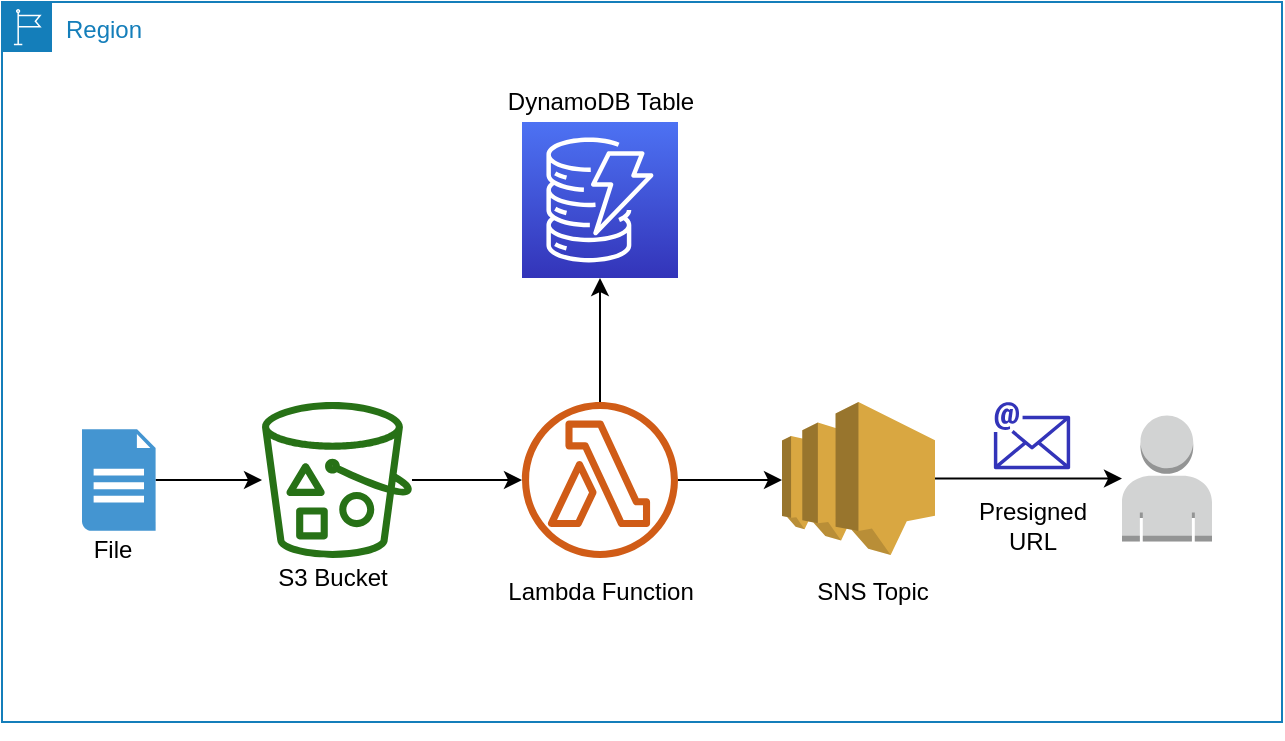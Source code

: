 <mxfile version="12.4.8" type="device"><diagram id="0V6BCNfa--sC2H9peeuq" name="Page-1"><mxGraphModel dx="2123" dy="1062" grid="1" gridSize="10" guides="1" tooltips="1" connect="1" arrows="1" fold="1" page="1" pageScale="1" pageWidth="1920" pageHeight="1200" math="0" shadow="0"><root><mxCell id="0"/><mxCell id="1" parent="0"/><mxCell id="EuBtT91jv5bhVllnaHKE-1" value="Region" style="points=[[0,0],[0.25,0],[0.5,0],[0.75,0],[1,0],[1,0.25],[1,0.5],[1,0.75],[1,1],[0.75,1],[0.5,1],[0.25,1],[0,1],[0,0.75],[0,0.5],[0,0.25]];outlineConnect=0;gradientColor=none;html=1;whiteSpace=wrap;fontSize=12;fontStyle=0;shape=mxgraph.aws4.group;grIcon=mxgraph.aws4.group_region;strokeColor=#147EBA;fillColor=none;verticalAlign=top;align=left;spacingLeft=30;fontColor=#147EBA;dashed=0;" vertex="1" parent="1"><mxGeometry x="360" y="120" width="640" height="360" as="geometry"/></mxCell><mxCell id="EuBtT91jv5bhVllnaHKE-7" style="edgeStyle=orthogonalEdgeStyle;rounded=0;orthogonalLoop=1;jettySize=auto;html=1;" edge="1" parent="1" source="EuBtT91jv5bhVllnaHKE-19" target="EuBtT91jv5bhVllnaHKE-4"><mxGeometry relative="1" as="geometry"><mxPoint x="575" y="359" as="sourcePoint"/></mxGeometry></mxCell><mxCell id="EuBtT91jv5bhVllnaHKE-10" style="edgeStyle=orthogonalEdgeStyle;rounded=0;orthogonalLoop=1;jettySize=auto;html=1;" edge="1" parent="1" source="EuBtT91jv5bhVllnaHKE-4" target="EuBtT91jv5bhVllnaHKE-6"><mxGeometry relative="1" as="geometry"><Array as="points"><mxPoint x="659" y="281"/></Array></mxGeometry></mxCell><mxCell id="EuBtT91jv5bhVllnaHKE-11" style="edgeStyle=orthogonalEdgeStyle;rounded=0;orthogonalLoop=1;jettySize=auto;html=1;" edge="1" parent="1" source="EuBtT91jv5bhVllnaHKE-4" target="EuBtT91jv5bhVllnaHKE-5"><mxGeometry relative="1" as="geometry"><Array as="points"><mxPoint x="758" y="359"/></Array></mxGeometry></mxCell><mxCell id="EuBtT91jv5bhVllnaHKE-4" value="" style="outlineConnect=0;fontColor=#232F3E;gradientColor=none;fillColor=#D05C17;strokeColor=none;dashed=0;verticalLabelPosition=bottom;verticalAlign=top;align=center;html=1;fontSize=12;fontStyle=0;aspect=fixed;pointerEvents=1;shape=mxgraph.aws4.lambda_function;" vertex="1" parent="1"><mxGeometry x="620" y="320" width="78" height="78" as="geometry"/></mxCell><mxCell id="EuBtT91jv5bhVllnaHKE-18" style="edgeStyle=orthogonalEdgeStyle;rounded=0;orthogonalLoop=1;jettySize=auto;html=1;" edge="1" parent="1" source="EuBtT91jv5bhVllnaHKE-5" target="EuBtT91jv5bhVllnaHKE-16"><mxGeometry relative="1" as="geometry"/></mxCell><mxCell id="EuBtT91jv5bhVllnaHKE-5" value="" style="outlineConnect=0;dashed=0;verticalLabelPosition=bottom;verticalAlign=top;align=center;html=1;shape=mxgraph.aws3.sns;fillColor=#D9A741;gradientColor=none;" vertex="1" parent="1"><mxGeometry x="750" y="320" width="76.5" height="76.5" as="geometry"/></mxCell><mxCell id="EuBtT91jv5bhVllnaHKE-6" value="" style="outlineConnect=0;fontColor=#232F3E;gradientColor=#4D72F3;gradientDirection=north;fillColor=#3334B9;strokeColor=#ffffff;dashed=0;verticalLabelPosition=bottom;verticalAlign=top;align=center;html=1;fontSize=12;fontStyle=0;aspect=fixed;shape=mxgraph.aws4.resourceIcon;resIcon=mxgraph.aws4.dynamodb;" vertex="1" parent="1"><mxGeometry x="620" y="180" width="78" height="78" as="geometry"/></mxCell><mxCell id="EuBtT91jv5bhVllnaHKE-16" value="" style="outlineConnect=0;dashed=0;verticalLabelPosition=bottom;verticalAlign=top;align=center;html=1;shape=mxgraph.aws3.user;fillColor=#D2D3D3;gradientColor=none;" vertex="1" parent="1"><mxGeometry x="920" y="326.75" width="45" height="63" as="geometry"/></mxCell><mxCell id="EuBtT91jv5bhVllnaHKE-17" value="" style="outlineConnect=0;fontColor=#232F3E;gradientColor=none;fillColor=#3334B9;strokeColor=none;dashed=0;verticalLabelPosition=bottom;verticalAlign=top;align=center;html=1;fontSize=12;fontStyle=0;aspect=fixed;pointerEvents=1;shape=mxgraph.aws4.email;" vertex="1" parent="1"><mxGeometry x="855.93" y="320" width="38.15" height="33.75" as="geometry"/></mxCell><mxCell id="EuBtT91jv5bhVllnaHKE-19" value="" style="outlineConnect=0;fontColor=#232F3E;gradientColor=none;fillColor=#277116;strokeColor=none;dashed=0;verticalLabelPosition=bottom;verticalAlign=top;align=center;html=1;fontSize=12;fontStyle=0;aspect=fixed;pointerEvents=1;shape=mxgraph.aws4.bucket_with_objects;" vertex="1" parent="1"><mxGeometry x="490" y="320" width="75" height="78" as="geometry"/></mxCell><mxCell id="EuBtT91jv5bhVllnaHKE-26" style="edgeStyle=orthogonalEdgeStyle;rounded=0;orthogonalLoop=1;jettySize=auto;html=1;" edge="1" parent="1" source="EuBtT91jv5bhVllnaHKE-25" target="EuBtT91jv5bhVllnaHKE-19"><mxGeometry relative="1" as="geometry"/></mxCell><mxCell id="EuBtT91jv5bhVllnaHKE-25" value="" style="shadow=0;dashed=0;html=1;strokeColor=none;fillColor=#4495D1;labelPosition=center;verticalLabelPosition=bottom;verticalAlign=top;align=center;outlineConnect=0;shape=mxgraph.veeam.2d.report;" vertex="1" parent="1"><mxGeometry x="400" y="333.6" width="36.8" height="50.8" as="geometry"/></mxCell><mxCell id="EuBtT91jv5bhVllnaHKE-32" value="DynamoDB Table" style="text;html=1;resizable=0;autosize=1;align=center;verticalAlign=middle;points=[];fillColor=none;strokeColor=none;rounded=0;" vertex="1" parent="1"><mxGeometry x="604" y="160" width="110" height="20" as="geometry"/></mxCell><mxCell id="EuBtT91jv5bhVllnaHKE-33" value="SNS Topic" style="text;html=1;resizable=0;autosize=1;align=center;verticalAlign=middle;points=[];fillColor=none;strokeColor=none;rounded=0;" vertex="1" parent="1"><mxGeometry x="760" y="404.75" width="70" height="20" as="geometry"/></mxCell><mxCell id="EuBtT91jv5bhVllnaHKE-34" value="S3 Bucket" style="text;html=1;resizable=0;autosize=1;align=center;verticalAlign=middle;points=[];fillColor=none;strokeColor=none;rounded=0;" vertex="1" parent="1"><mxGeometry x="490" y="398" width="70" height="20" as="geometry"/></mxCell><mxCell id="EuBtT91jv5bhVllnaHKE-35" value="Lambda Function" style="text;html=1;resizable=0;autosize=1;align=center;verticalAlign=middle;points=[];fillColor=none;strokeColor=none;rounded=0;" vertex="1" parent="1"><mxGeometry x="604" y="404.75" width="110" height="20" as="geometry"/></mxCell><mxCell id="EuBtT91jv5bhVllnaHKE-39" style="edgeStyle=orthogonalEdgeStyle;rounded=0;orthogonalLoop=1;jettySize=auto;html=1;exitX=0.5;exitY=1;exitDx=0;exitDy=0;" edge="1" parent="1" source="EuBtT91jv5bhVllnaHKE-1" target="EuBtT91jv5bhVllnaHKE-1"><mxGeometry relative="1" as="geometry"/></mxCell><mxCell id="EuBtT91jv5bhVllnaHKE-40" value="File" style="text;html=1;resizable=0;autosize=1;align=center;verticalAlign=middle;points=[];fillColor=none;strokeColor=none;rounded=0;" vertex="1" parent="1"><mxGeometry x="400" y="384.4" width="30" height="20" as="geometry"/></mxCell><mxCell id="EuBtT91jv5bhVllnaHKE-41" value="Presigned &lt;br&gt;URL" style="text;html=1;resizable=0;autosize=1;align=center;verticalAlign=middle;points=[];fillColor=none;strokeColor=none;rounded=0;" vertex="1" parent="1"><mxGeometry x="840.0" y="366.5" width="70" height="30" as="geometry"/></mxCell></root></mxGraphModel></diagram></mxfile>